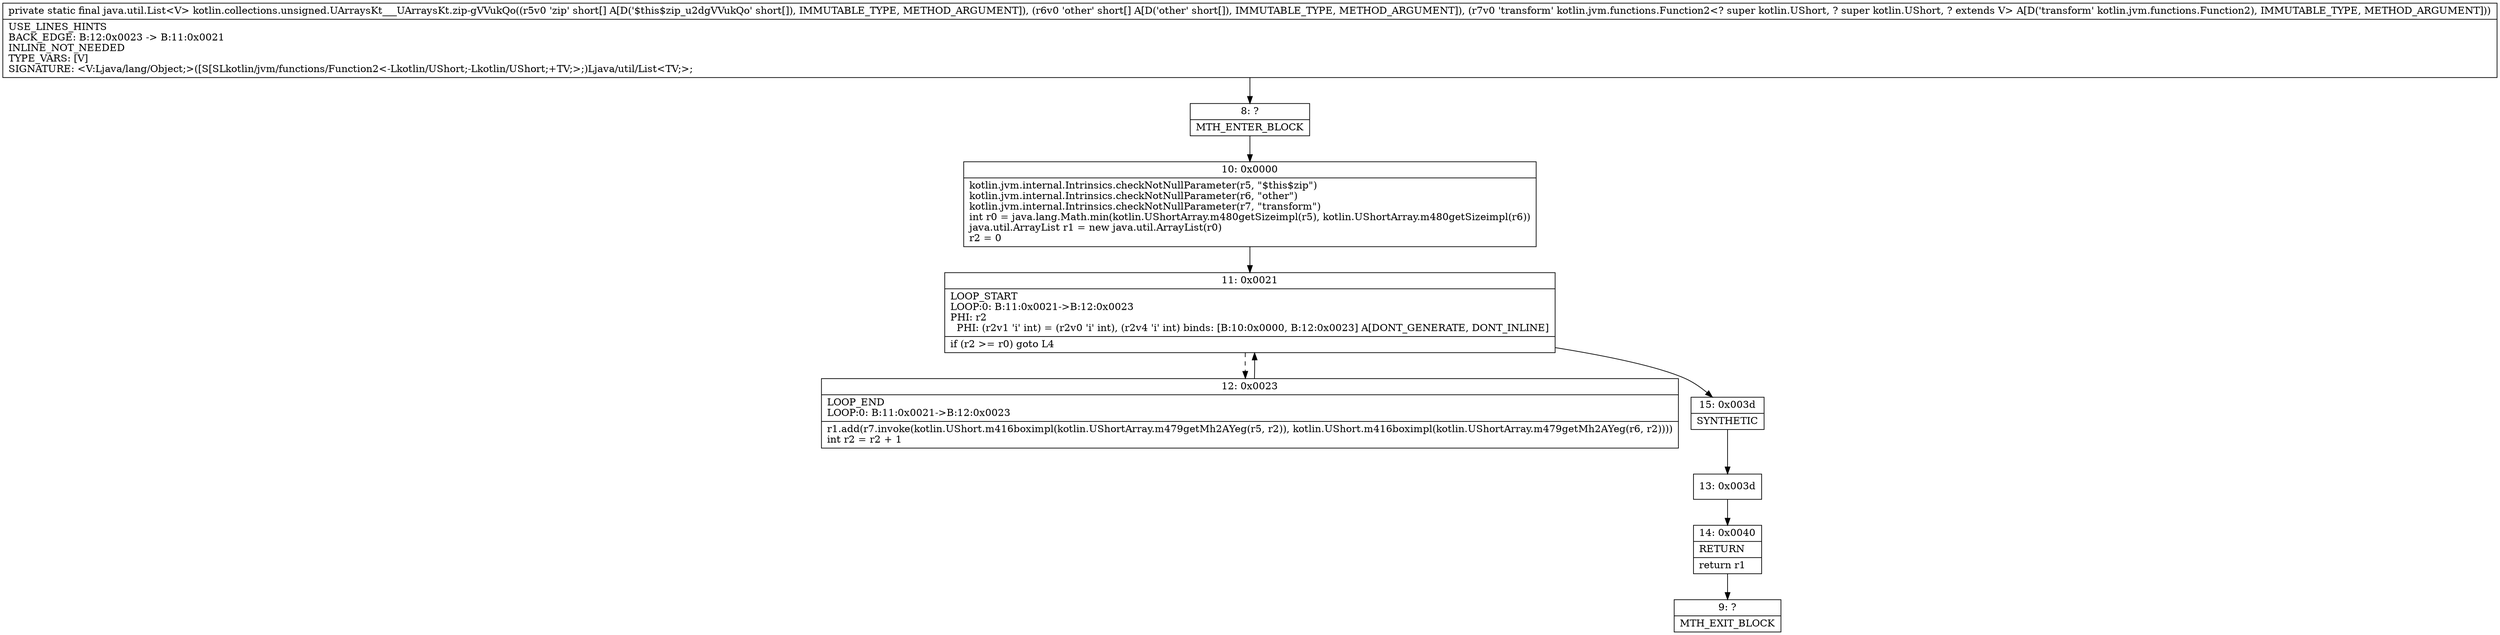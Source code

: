 digraph "CFG forkotlin.collections.unsigned.UArraysKt___UArraysKt.zip\-gVVukQo([S[SLkotlin\/jvm\/functions\/Function2;)Ljava\/util\/List;" {
Node_8 [shape=record,label="{8\:\ ?|MTH_ENTER_BLOCK\l}"];
Node_10 [shape=record,label="{10\:\ 0x0000|kotlin.jvm.internal.Intrinsics.checkNotNullParameter(r5, \"$this$zip\")\lkotlin.jvm.internal.Intrinsics.checkNotNullParameter(r6, \"other\")\lkotlin.jvm.internal.Intrinsics.checkNotNullParameter(r7, \"transform\")\lint r0 = java.lang.Math.min(kotlin.UShortArray.m480getSizeimpl(r5), kotlin.UShortArray.m480getSizeimpl(r6))\ljava.util.ArrayList r1 = new java.util.ArrayList(r0)\lr2 = 0\l}"];
Node_11 [shape=record,label="{11\:\ 0x0021|LOOP_START\lLOOP:0: B:11:0x0021\-\>B:12:0x0023\lPHI: r2 \l  PHI: (r2v1 'i' int) = (r2v0 'i' int), (r2v4 'i' int) binds: [B:10:0x0000, B:12:0x0023] A[DONT_GENERATE, DONT_INLINE]\l|if (r2 \>= r0) goto L4\l}"];
Node_12 [shape=record,label="{12\:\ 0x0023|LOOP_END\lLOOP:0: B:11:0x0021\-\>B:12:0x0023\l|r1.add(r7.invoke(kotlin.UShort.m416boximpl(kotlin.UShortArray.m479getMh2AYeg(r5, r2)), kotlin.UShort.m416boximpl(kotlin.UShortArray.m479getMh2AYeg(r6, r2))))\lint r2 = r2 + 1\l}"];
Node_15 [shape=record,label="{15\:\ 0x003d|SYNTHETIC\l}"];
Node_13 [shape=record,label="{13\:\ 0x003d}"];
Node_14 [shape=record,label="{14\:\ 0x0040|RETURN\l|return r1\l}"];
Node_9 [shape=record,label="{9\:\ ?|MTH_EXIT_BLOCK\l}"];
MethodNode[shape=record,label="{private static final java.util.List\<V\> kotlin.collections.unsigned.UArraysKt___UArraysKt.zip\-gVVukQo((r5v0 'zip' short[] A[D('$this$zip_u2dgVVukQo' short[]), IMMUTABLE_TYPE, METHOD_ARGUMENT]), (r6v0 'other' short[] A[D('other' short[]), IMMUTABLE_TYPE, METHOD_ARGUMENT]), (r7v0 'transform' kotlin.jvm.functions.Function2\<? super kotlin.UShort, ? super kotlin.UShort, ? extends V\> A[D('transform' kotlin.jvm.functions.Function2), IMMUTABLE_TYPE, METHOD_ARGUMENT]))  | USE_LINES_HINTS\lBACK_EDGE: B:12:0x0023 \-\> B:11:0x0021\lINLINE_NOT_NEEDED\lTYPE_VARS: [V]\lSIGNATURE: \<V:Ljava\/lang\/Object;\>([S[SLkotlin\/jvm\/functions\/Function2\<\-Lkotlin\/UShort;\-Lkotlin\/UShort;+TV;\>;)Ljava\/util\/List\<TV;\>;\l}"];
MethodNode -> Node_8;Node_8 -> Node_10;
Node_10 -> Node_11;
Node_11 -> Node_12[style=dashed];
Node_11 -> Node_15;
Node_12 -> Node_11;
Node_15 -> Node_13;
Node_13 -> Node_14;
Node_14 -> Node_9;
}

